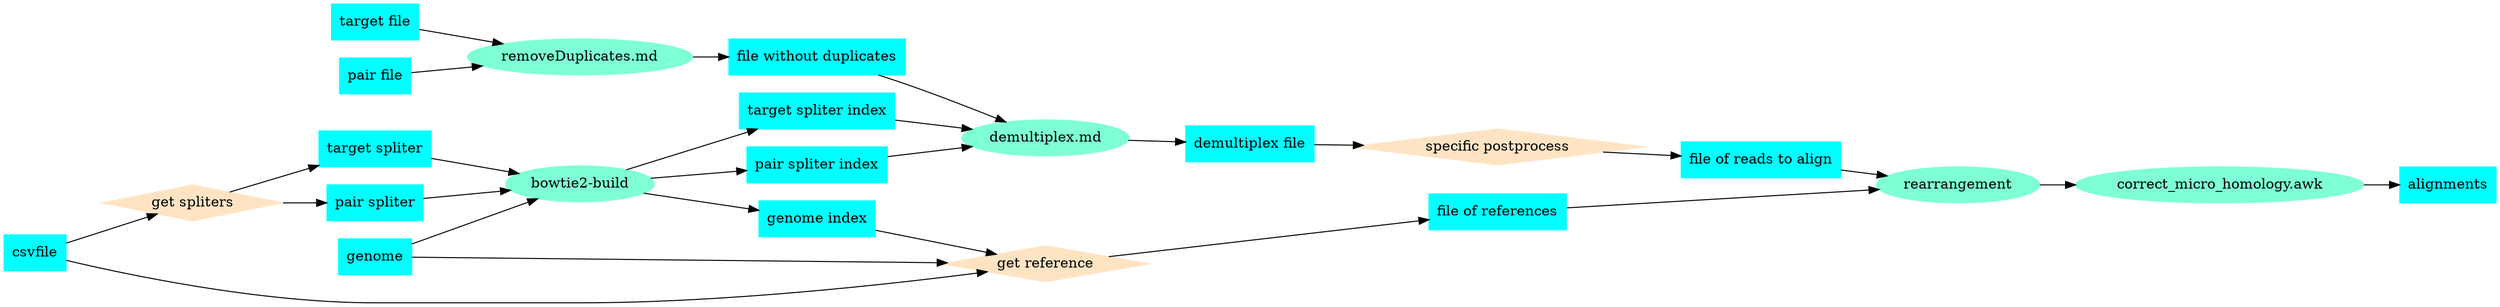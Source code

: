 # export by: dot -Tpng -o projectLogic.png projectLogic.gv

digraph projectLogic
{
    graph [layout=dot, rankdir="LR"]

    node [style=filled, shape=box, color=aqua]
    targetFile [label="target file"]
    pairedFile [label="pair file"]
    removeDup [label="removeDuplicates.md", shape=ellipse, color=aquamarine]
    nonDupFile [label="file without duplicates"]

    csvFile [label="csvfile"]
    getSpliters [label="get spliters", shape=diamond, color=bisque]
    targetSpliter [label="target spliter"]
    pairSpliter [label="pair spliter"]
    bowtie2build [label="bowtie2-build", shape=ellipse, color=aquamarine]
    targetSpliterIndex [label="target spliter index"]
    pairSpliterIndex [label="pair spliter index"]

    demultiplex [label="demultiplex.md", shape=ellipse, color=aquamarine]
    demultiplexFile [label="demultiplex file"]
    specificPostprocess [label="specific postprocess", shape=diamond, color=bisque]
    postFile [label="file of reads to align"]

    genome [label="genome"]
    genomeIndex [label="genome index"]
    getReference [label="get reference", shape=diamond, color=bisque]

    refFile [label="file of references"]
    rearrangement [label="rearrangement", shape=ellipse, color=aquamarine]
    correct [label="correct_micro_homology.awk", shape=ellipse, color=aquamarine]
    algFile [label="alignments"]

    {targetFile, pairedFile} -> removeDup -> nonDupFile -> demultiplex -> demultiplexFile -> specificPostprocess -> postFile
    csvFile -> getSpliters -> {targetSpliter, pairSpliter} -> bowtie2build -> {targetSpliterIndex, pairSpliterIndex} -> demultiplex
    {postFile, refFile} -> rearrangement -> correct -> algFile
    genome -> bowtie2build -> genomeIndex -> getReference -> refFile
    {csvFile, genome} -> getReference
}
